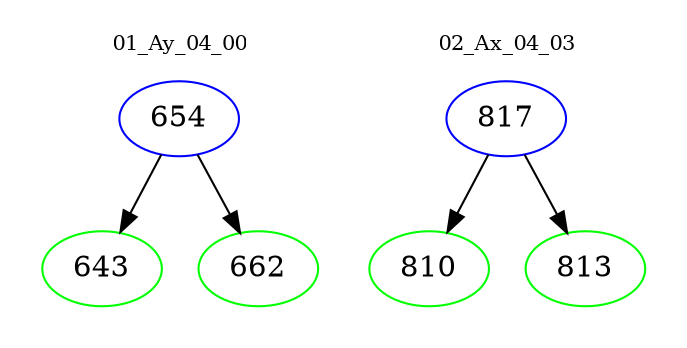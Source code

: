 digraph{
subgraph cluster_0 {
color = white
label = "01_Ay_04_00";
fontsize=10;
T0_654 [label="654", color="blue"]
T0_654 -> T0_643 [color="black"]
T0_643 [label="643", color="green"]
T0_654 -> T0_662 [color="black"]
T0_662 [label="662", color="green"]
}
subgraph cluster_1 {
color = white
label = "02_Ax_04_03";
fontsize=10;
T1_817 [label="817", color="blue"]
T1_817 -> T1_810 [color="black"]
T1_810 [label="810", color="green"]
T1_817 -> T1_813 [color="black"]
T1_813 [label="813", color="green"]
}
}
